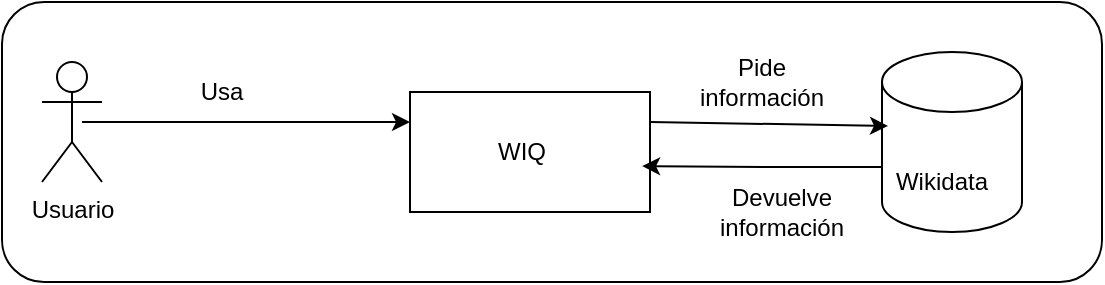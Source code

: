 <mxfile version="25.0.3">
  <diagram name="Página-1" id="iSm_TmALLDG9fQPLHyZn">
    <mxGraphModel dx="1434" dy="772" grid="1" gridSize="10" guides="1" tooltips="1" connect="1" arrows="1" fold="1" page="1" pageScale="1" pageWidth="827" pageHeight="1169" math="0" shadow="0">
      <root>
        <mxCell id="0" />
        <mxCell id="1" parent="0" />
        <mxCell id="KdNm8SipveEgFQaD6-IL-1" value="Usuario&lt;div&gt;&lt;br&gt;&lt;/div&gt;" style="shape=umlActor;verticalLabelPosition=bottom;verticalAlign=top;html=1;outlineConnect=0;" vertex="1" parent="1">
          <mxGeometry x="110" y="115" width="30" height="60" as="geometry" />
        </mxCell>
        <mxCell id="KdNm8SipveEgFQaD6-IL-5" value="" style="rounded=0;whiteSpace=wrap;html=1;" vertex="1" parent="1">
          <mxGeometry x="294" y="130" width="120" height="60" as="geometry" />
        </mxCell>
        <mxCell id="KdNm8SipveEgFQaD6-IL-7" value="" style="endArrow=classic;html=1;rounded=0;entryX=0;entryY=0.25;entryDx=0;entryDy=0;" edge="1" parent="1" target="KdNm8SipveEgFQaD6-IL-5">
          <mxGeometry width="50" height="50" relative="1" as="geometry">
            <mxPoint x="130" y="145" as="sourcePoint" />
            <mxPoint x="289" y="160" as="targetPoint" />
            <Array as="points" />
          </mxGeometry>
        </mxCell>
        <mxCell id="KdNm8SipveEgFQaD6-IL-9" value="Usa" style="text;html=1;align=center;verticalAlign=middle;whiteSpace=wrap;rounded=0;" vertex="1" parent="1">
          <mxGeometry x="170" y="115" width="60" height="30" as="geometry" />
        </mxCell>
        <mxCell id="KdNm8SipveEgFQaD6-IL-10" value="WIQ" style="text;html=1;align=center;verticalAlign=middle;whiteSpace=wrap;rounded=0;" vertex="1" parent="1">
          <mxGeometry x="320" y="145" width="60" height="30" as="geometry" />
        </mxCell>
        <mxCell id="KdNm8SipveEgFQaD6-IL-11" value="" style="shape=cylinder3;whiteSpace=wrap;html=1;boundedLbl=1;backgroundOutline=1;size=15;" vertex="1" parent="1">
          <mxGeometry x="530" y="110" width="70" height="90" as="geometry" />
        </mxCell>
        <mxCell id="KdNm8SipveEgFQaD6-IL-12" value="Wikidata" style="text;html=1;align=center;verticalAlign=middle;whiteSpace=wrap;rounded=0;" vertex="1" parent="1">
          <mxGeometry x="530" y="160" width="60" height="30" as="geometry" />
        </mxCell>
        <mxCell id="KdNm8SipveEgFQaD6-IL-13" value="" style="endArrow=classic;html=1;rounded=0;exitX=1;exitY=0.25;exitDx=0;exitDy=0;entryX=0.043;entryY=0.411;entryDx=0;entryDy=0;entryPerimeter=0;" edge="1" parent="1" source="KdNm8SipveEgFQaD6-IL-5" target="KdNm8SipveEgFQaD6-IL-11">
          <mxGeometry width="50" height="50" relative="1" as="geometry">
            <mxPoint x="390" y="420" as="sourcePoint" />
            <mxPoint x="440" y="370" as="targetPoint" />
          </mxGeometry>
        </mxCell>
        <mxCell id="KdNm8SipveEgFQaD6-IL-16" value="Pide información" style="text;html=1;align=center;verticalAlign=middle;whiteSpace=wrap;rounded=0;" vertex="1" parent="1">
          <mxGeometry x="440" y="110" width="60" height="30" as="geometry" />
        </mxCell>
        <mxCell id="KdNm8SipveEgFQaD6-IL-18" style="edgeStyle=orthogonalEdgeStyle;rounded=0;orthogonalLoop=1;jettySize=auto;html=1;exitX=0;exitY=0.25;exitDx=0;exitDy=0;entryX=0.967;entryY=0.617;entryDx=0;entryDy=0;entryPerimeter=0;" edge="1" parent="1" source="KdNm8SipveEgFQaD6-IL-12" target="KdNm8SipveEgFQaD6-IL-5">
          <mxGeometry relative="1" as="geometry" />
        </mxCell>
        <mxCell id="KdNm8SipveEgFQaD6-IL-19" value="Devuelve información" style="text;html=1;align=center;verticalAlign=middle;whiteSpace=wrap;rounded=0;" vertex="1" parent="1">
          <mxGeometry x="450" y="175" width="60" height="30" as="geometry" />
        </mxCell>
        <mxCell id="KdNm8SipveEgFQaD6-IL-20" value="" style="rounded=1;whiteSpace=wrap;html=1;fillColor=none;" vertex="1" parent="1">
          <mxGeometry x="90" y="85" width="550" height="140" as="geometry" />
        </mxCell>
      </root>
    </mxGraphModel>
  </diagram>
</mxfile>
